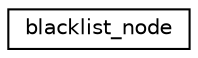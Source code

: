 digraph "Graphical Class Hierarchy"
{
  edge [fontname="Helvetica",fontsize="10",labelfontname="Helvetica",labelfontsize="10"];
  node [fontname="Helvetica",fontsize="10",shape=record];
  rankdir="LR";
  Node0 [label="blacklist_node",height=0.2,width=0.4,color="black", fillcolor="white", style="filled",URL="$structblacklist__node.html"];
}
